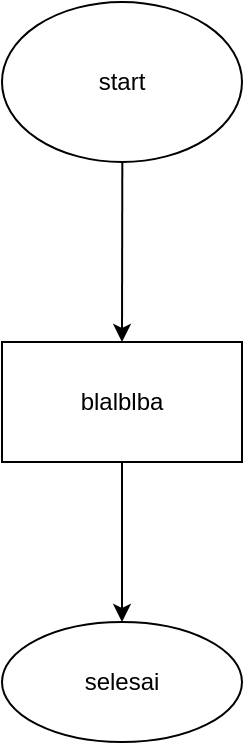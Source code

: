 <mxfile>
    <diagram id="vv2NA6MrKRj_QVgcAvAw" name="Page-1">
        <mxGraphModel dx="508" dy="312" grid="1" gridSize="10" guides="1" tooltips="1" connect="1" arrows="1" fold="1" page="1" pageScale="1" pageWidth="850" pageHeight="1100" math="0" shadow="0">
            <root>
                <mxCell id="0"/>
                <mxCell id="1" parent="0"/>
                <mxCell id="4" value="" style="edgeStyle=none;html=1;" edge="1" parent="1" source="2" target="3">
                    <mxGeometry relative="1" as="geometry"/>
                </mxCell>
                <mxCell id="2" value="start" style="ellipse;whiteSpace=wrap;html=1;" vertex="1" parent="1">
                    <mxGeometry x="200" y="120" width="120" height="80" as="geometry"/>
                </mxCell>
                <mxCell id="6" value="" style="edgeStyle=none;html=1;" edge="1" parent="1" source="3" target="5">
                    <mxGeometry relative="1" as="geometry"/>
                </mxCell>
                <mxCell id="3" value="blalblba" style="whiteSpace=wrap;html=1;" vertex="1" parent="1">
                    <mxGeometry x="200" y="290" width="120" height="60" as="geometry"/>
                </mxCell>
                <mxCell id="5" value="selesai" style="ellipse;whiteSpace=wrap;html=1;" vertex="1" parent="1">
                    <mxGeometry x="200" y="430" width="120" height="60" as="geometry"/>
                </mxCell>
            </root>
        </mxGraphModel>
    </diagram>
</mxfile>